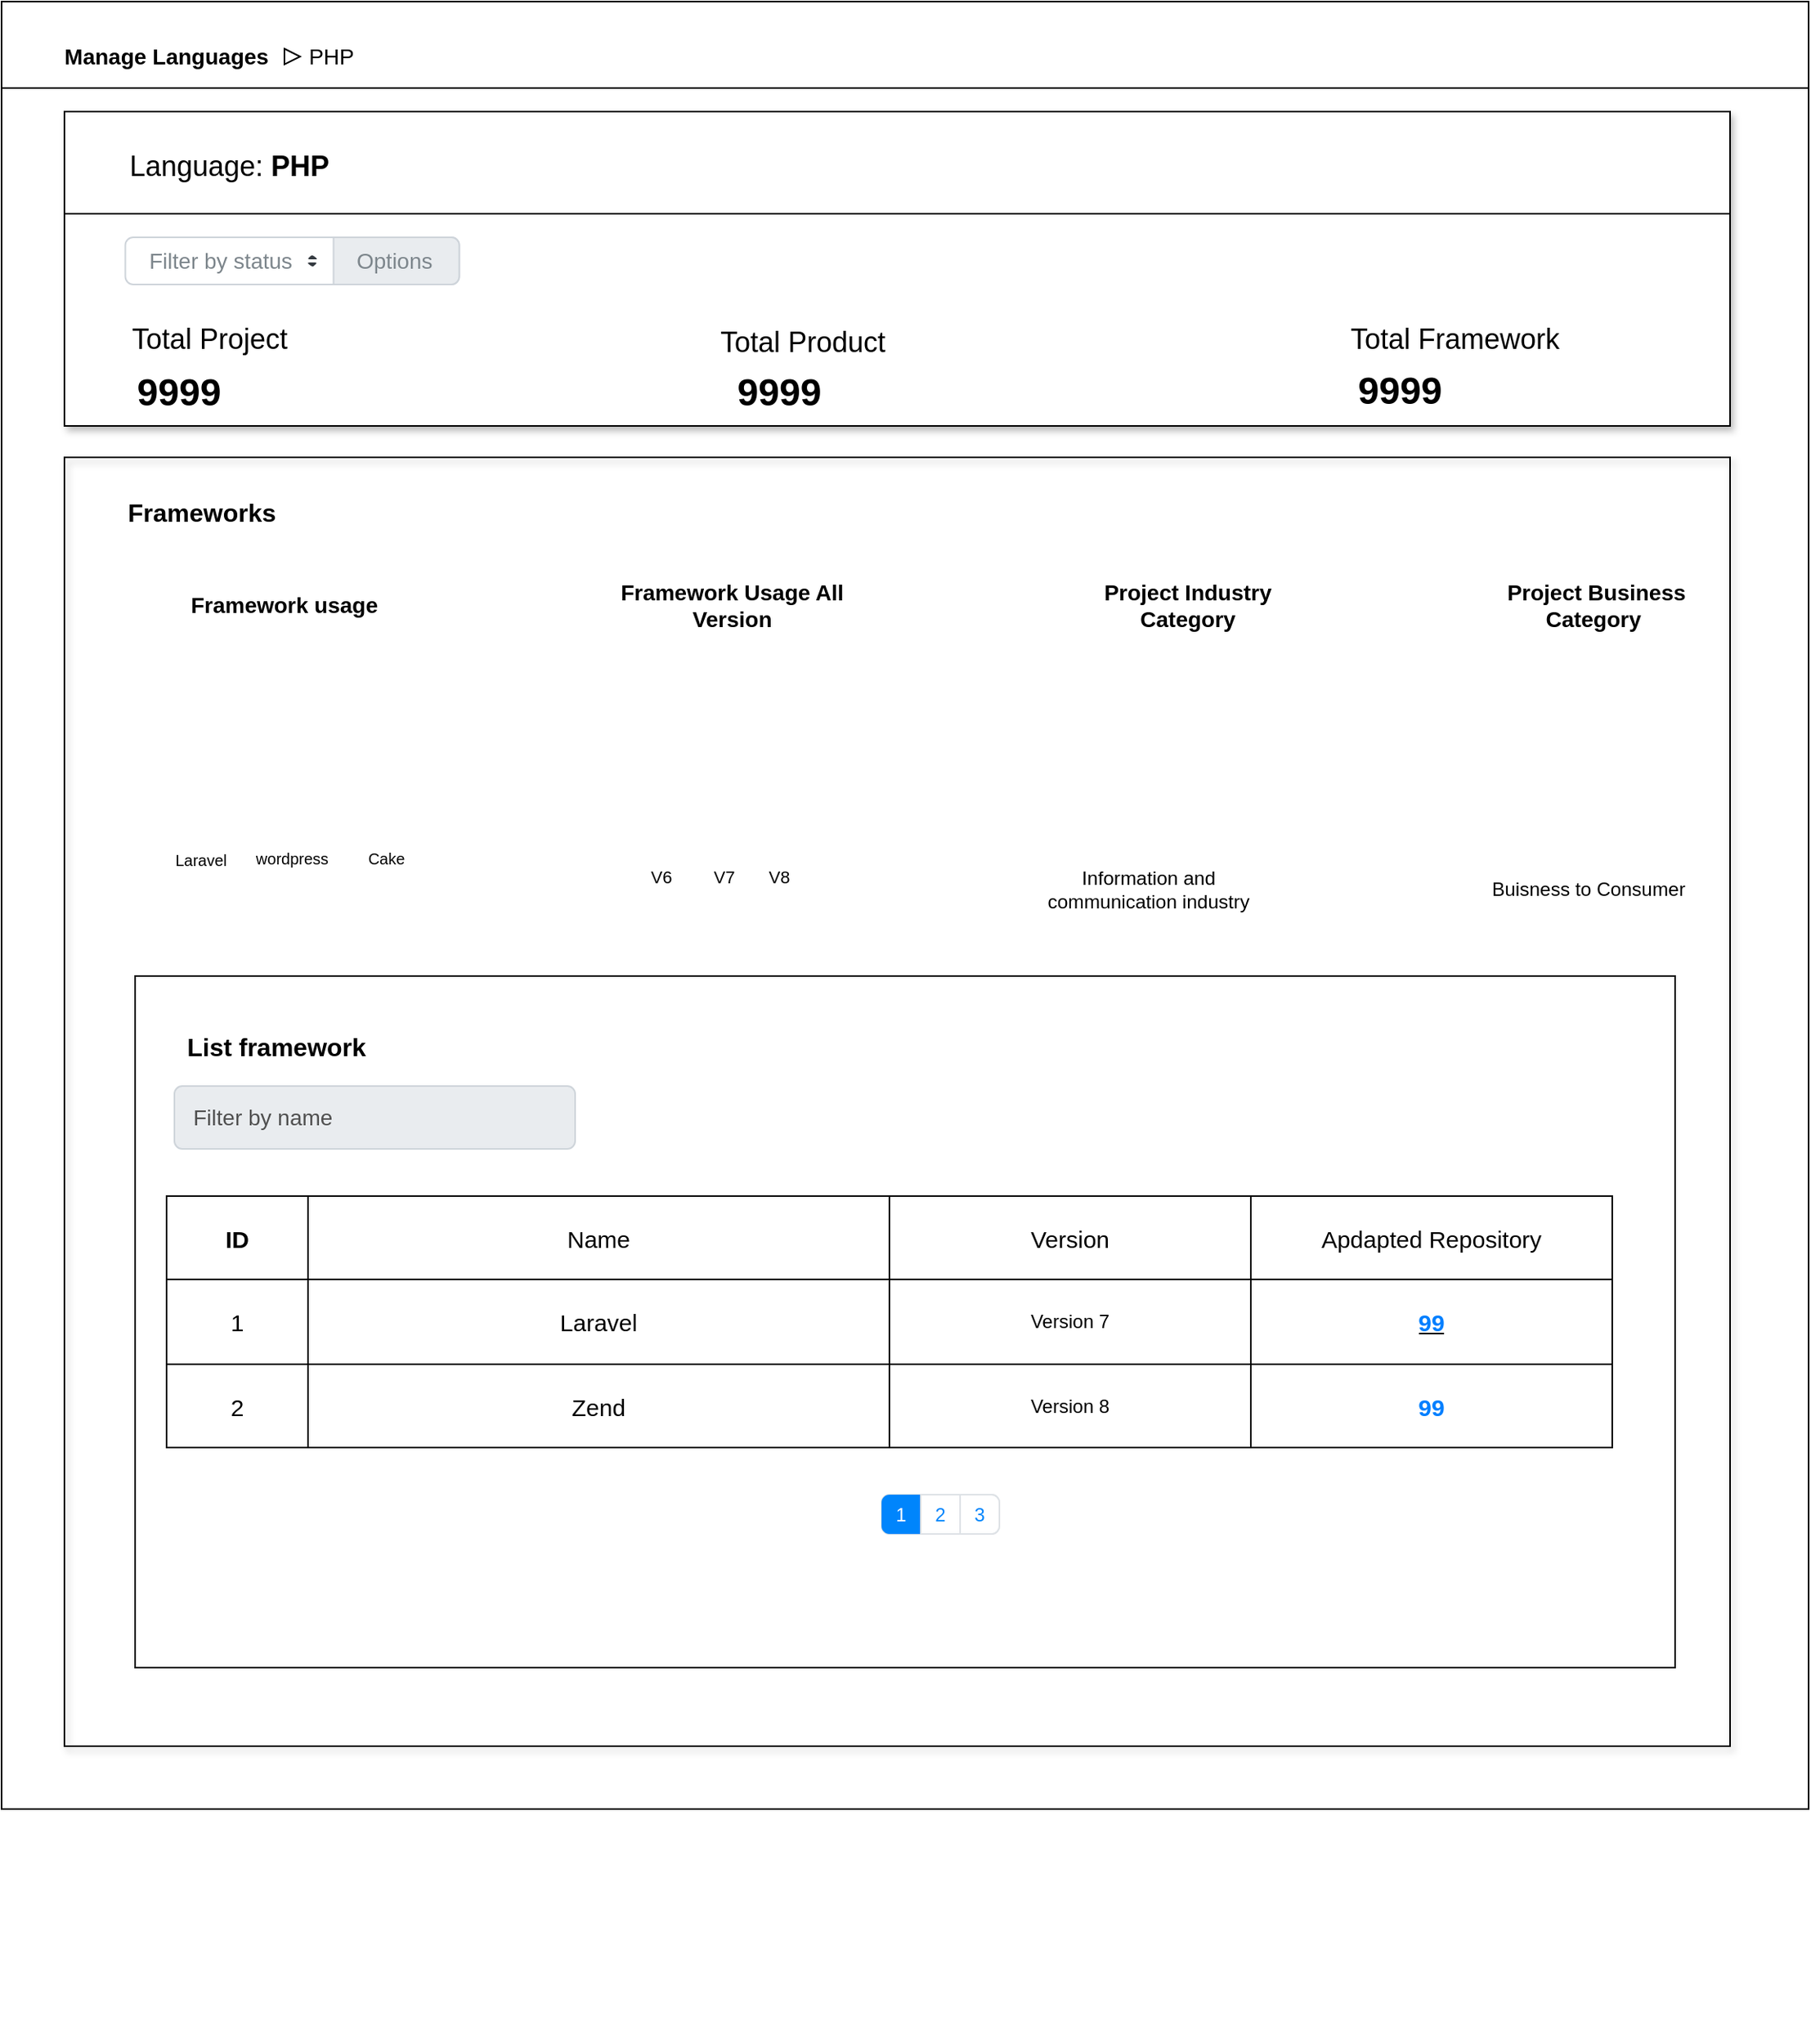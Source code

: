 <mxfile version="17.4.2" type="github">
  <diagram id="MsdERdWF8fqu_pF5vMwh" name="Page-1">
    <mxGraphModel dx="2454" dy="2101" grid="1" gridSize="10" guides="1" tooltips="1" connect="1" arrows="1" fold="1" page="1" pageScale="1" pageWidth="850" pageHeight="1100" math="0" shadow="0">
      <root>
        <mxCell id="0" />
        <mxCell id="1" parent="0" />
        <mxCell id="JQXj3KJYAm5jc1gMzuqt-1" value="" style="whiteSpace=wrap;html=1;aspect=fixed;" parent="1" vertex="1">
          <mxGeometry x="-200" y="-630" width="1150" height="1150" as="geometry" />
        </mxCell>
        <mxCell id="JQXj3KJYAm5jc1gMzuqt-7" value="" style="rounded=0;whiteSpace=wrap;html=1;glass=0;sketch=0;shadow=1;" parent="1" vertex="1">
          <mxGeometry x="-160" y="-560" width="1060" height="200" as="geometry" />
        </mxCell>
        <mxCell id="JQXj3KJYAm5jc1gMzuqt-11" value="" style="line;strokeWidth=1;html=1;perimeter=backbonePerimeter;points=[];outlineConnect=0;fontSize=20;" parent="1" vertex="1">
          <mxGeometry x="-160" y="-500" width="1060" height="10" as="geometry" />
        </mxCell>
        <mxCell id="JQXj3KJYAm5jc1gMzuqt-14" value="Language: &lt;b&gt;PHP&lt;/b&gt;" style="text;html=1;strokeColor=none;fillColor=none;align=center;verticalAlign=middle;whiteSpace=wrap;rounded=0;fontSize=18;" parent="1" vertex="1">
          <mxGeometry x="-175" y="-540" width="240" height="30" as="geometry" />
        </mxCell>
        <mxCell id="JQXj3KJYAm5jc1gMzuqt-16" value="Total Framework" style="text;html=1;strokeColor=none;fillColor=none;align=center;verticalAlign=middle;whiteSpace=wrap;rounded=0;fontSize=18;" parent="1" vertex="1">
          <mxGeometry x="640" y="-430" width="170" height="30" as="geometry" />
        </mxCell>
        <mxCell id="JQXj3KJYAm5jc1gMzuqt-17" value="&lt;h2&gt;&lt;font style=&quot;font-size: 24px&quot;&gt;9999&lt;/font&gt;&lt;/h2&gt;" style="text;html=1;strokeColor=none;fillColor=none;align=center;verticalAlign=middle;whiteSpace=wrap;rounded=0;fontSize=18;" parent="1" vertex="1">
          <mxGeometry x="-117.5" y="-395" width="60" height="25" as="geometry" />
        </mxCell>
        <mxCell id="JQXj3KJYAm5jc1gMzuqt-20" value="&lt;font style=&quot;font-size: 18px&quot;&gt;Total Product&lt;/font&gt;" style="text;html=1;strokeColor=none;fillColor=none;align=center;verticalAlign=middle;whiteSpace=wrap;rounded=0;fontSize=24;" parent="1" vertex="1">
          <mxGeometry x="195" y="-430" width="230" height="30" as="geometry" />
        </mxCell>
        <mxCell id="JQXj3KJYAm5jc1gMzuqt-21" value="&lt;b&gt;&lt;font style=&quot;font-size: 24px&quot;&gt;9999&lt;/font&gt;&lt;/b&gt;" style="text;html=1;strokeColor=none;fillColor=none;align=center;verticalAlign=middle;whiteSpace=wrap;rounded=0;fontSize=18;" parent="1" vertex="1">
          <mxGeometry x="660" y="-397.5" width="60" height="30" as="geometry" />
        </mxCell>
        <mxCell id="JQXj3KJYAm5jc1gMzuqt-30" value="" style="line;strokeWidth=1;html=1;fontSize=24;" parent="1" vertex="1">
          <mxGeometry x="-200" y="-580" width="1150" height="10" as="geometry" />
        </mxCell>
        <mxCell id="JQXj3KJYAm5jc1gMzuqt-31" value="&lt;b&gt;&lt;font style=&quot;font-size: 14px&quot;&gt;Manage Languages&lt;/font&gt;&lt;/b&gt;" style="text;html=1;strokeColor=none;fillColor=none;align=center;verticalAlign=middle;whiteSpace=wrap;rounded=0;fontSize=25;" parent="1" vertex="1">
          <mxGeometry x="-170" y="-610" width="150" height="20" as="geometry" />
        </mxCell>
        <mxCell id="JQXj3KJYAm5jc1gMzuqt-34" value="" style="triangle;whiteSpace=wrap;html=1;fontSize=14;strokeWidth=1;" parent="1" vertex="1">
          <mxGeometry x="-20" y="-600" width="10" height="10" as="geometry" />
        </mxCell>
        <mxCell id="JQXj3KJYAm5jc1gMzuqt-37" value="&lt;font style=&quot;font-size: 14px&quot;&gt;PHP&lt;/font&gt;" style="text;html=1;strokeColor=none;fillColor=none;align=center;verticalAlign=middle;whiteSpace=wrap;rounded=0;fontSize=14;" parent="1" vertex="1">
          <mxGeometry x="-20" y="-610" width="60" height="30" as="geometry" />
        </mxCell>
        <mxCell id="JQXj3KJYAm5jc1gMzuqt-46" value="&lt;b&gt;Framework usage&lt;/b&gt;" style="text;html=1;strokeColor=none;fillColor=none;align=center;verticalAlign=middle;whiteSpace=wrap;rounded=0;shadow=1;glass=0;dashed=0;sketch=0;fontFamily=Helvetica;fontSize=14;fontColor=default;" parent="1" vertex="1">
          <mxGeometry x="-95" y="-261" width="150" height="30" as="geometry" />
        </mxCell>
        <mxCell id="JQXj3KJYAm5jc1gMzuqt-47" value="&lt;font style=&quot;font-size: 10px&quot;&gt;Laravel&lt;/font&gt;" style="text;html=1;strokeColor=none;fillColor=none;align=center;verticalAlign=middle;whiteSpace=wrap;rounded=0;shadow=1;glass=0;dashed=0;sketch=0;fontFamily=Helvetica;fontSize=14;fontColor=default;" parent="1" vertex="1">
          <mxGeometry x="-117.5" y="-100" width="87.5" height="30" as="geometry" />
        </mxCell>
        <mxCell id="JQXj3KJYAm5jc1gMzuqt-48" value="wordpress" style="text;html=1;strokeColor=none;fillColor=none;align=center;verticalAlign=middle;whiteSpace=wrap;rounded=0;shadow=1;glass=0;dashed=0;sketch=0;fontFamily=Helvetica;fontSize=10;fontColor=default;" parent="1" vertex="1">
          <mxGeometry x="-45" y="-100" width="60" height="30" as="geometry" />
        </mxCell>
        <mxCell id="JQXj3KJYAm5jc1gMzuqt-49" value="Cake" style="text;html=1;strokeColor=none;fillColor=none;align=center;verticalAlign=middle;whiteSpace=wrap;rounded=0;shadow=1;glass=0;dashed=0;sketch=0;fontFamily=Helvetica;fontSize=10;fontColor=default;" parent="1" vertex="1">
          <mxGeometry x="15" y="-100" width="60" height="30" as="geometry" />
        </mxCell>
        <mxCell id="JQXj3KJYAm5jc1gMzuqt-53" style="edgeStyle=orthogonalEdgeStyle;rounded=0;orthogonalLoop=1;jettySize=auto;html=1;exitX=0.5;exitY=1;exitDx=0;exitDy=0;fontFamily=Helvetica;fontSize=10;fontColor=default;" parent="1" source="JQXj3KJYAm5jc1gMzuqt-1" target="JQXj3KJYAm5jc1gMzuqt-1" edge="1">
          <mxGeometry relative="1" as="geometry" />
        </mxCell>
        <mxCell id="JQXj3KJYAm5jc1gMzuqt-54" style="edgeStyle=orthogonalEdgeStyle;rounded=0;orthogonalLoop=1;jettySize=auto;html=1;exitX=0.5;exitY=1;exitDx=0;exitDy=0;fontFamily=Helvetica;fontSize=10;fontColor=default;" parent="1" edge="1">
          <mxGeometry relative="1" as="geometry">
            <mxPoint x="370" y="660" as="sourcePoint" />
            <mxPoint x="370" y="660" as="targetPoint" />
          </mxGeometry>
        </mxCell>
        <mxCell id="tPjCyTicIjMmgnpx2Ifn-11" style="edgeStyle=orthogonalEdgeStyle;rounded=0;orthogonalLoop=1;jettySize=auto;html=1;exitX=0.75;exitY=0;exitDx=0;exitDy=0;entryX=0.75;entryY=0;entryDx=0;entryDy=0;fontSize=18;" parent="1" edge="1">
          <mxGeometry relative="1" as="geometry">
            <mxPoint x="805" y="-500" as="sourcePoint" />
            <mxPoint x="805" y="-500" as="targetPoint" />
          </mxGeometry>
        </mxCell>
        <mxCell id="JQXj3KJYAm5jc1gMzuqt-178" value="&lt;font style=&quot;font-size: 16px&quot;&gt;&lt;b&gt;List framework&lt;/b&gt;&lt;/font&gt;" style="text;html=1;strokeColor=none;fillColor=none;align=center;verticalAlign=middle;whiteSpace=wrap;rounded=0;shadow=1;glass=0;dashed=0;labelBackgroundColor=none;labelBorderColor=none;sketch=0;fontFamily=Helvetica;fontSize=15;fontColor=default;" parent="1" vertex="1">
          <mxGeometry x="-100" y="20" width="150" height="30" as="geometry" />
        </mxCell>
        <mxCell id="JQXj3KJYAm5jc1gMzuqt-181" value="Filter by name" style="html=1;shadow=0;dashed=0;shape=mxgraph.bootstrap.rrect;rSize=5;strokeColor=#CED4DA;strokeWidth=1;fillColor=#E9ECEF;fontColor=#505050;whiteSpace=wrap;align=left;verticalAlign=middle;spacingLeft=10;fontSize=14;rounded=0;glass=0;labelBackgroundColor=none;labelBorderColor=none;sketch=0;fontFamily=Helvetica;" parent="1" vertex="1">
          <mxGeometry x="-90" y="60" width="255" height="40" as="geometry" />
        </mxCell>
        <mxCell id="JQXj3KJYAm5jc1gMzuqt-182" value="&lt;b&gt;Frameworks&lt;/b&gt;" style="text;html=1;strokeColor=none;fillColor=none;align=center;verticalAlign=middle;whiteSpace=wrap;rounded=0;shadow=1;glass=0;dashed=0;labelBackgroundColor=none;labelBorderColor=none;sketch=0;fontFamily=Helvetica;fontSize=16;fontColor=default;" parent="1" vertex="1">
          <mxGeometry x="-145" y="-320" width="145" height="30" as="geometry" />
        </mxCell>
        <mxCell id="tPjCyTicIjMmgnpx2Ifn-2" value="&lt;font style=&quot;font-size: 18px&quot;&gt;Total Project&lt;/font&gt;" style="text;html=1;strokeColor=none;fillColor=none;align=center;verticalAlign=middle;whiteSpace=wrap;rounded=0;" parent="1" vertex="1">
          <mxGeometry x="-130" y="-430" width="125" height="30" as="geometry" />
        </mxCell>
        <mxCell id="tPjCyTicIjMmgnpx2Ifn-5" value="&lt;h2&gt;&lt;font style=&quot;font-size: 24px&quot;&gt;9999&lt;/font&gt;&lt;/h2&gt;" style="text;html=1;strokeColor=none;fillColor=none;align=center;verticalAlign=middle;whiteSpace=wrap;rounded=0;fontSize=18;" parent="1" vertex="1">
          <mxGeometry x="265" y="-395" width="60" height="25" as="geometry" />
        </mxCell>
        <mxCell id="tPjCyTicIjMmgnpx2Ifn-12" value="Filter by status" style="html=1;shadow=0;dashed=0;shape=mxgraph.bootstrap.rrect;rSize=5;strokeColor=#CED4DA;html=1;whiteSpace=wrap;fillColor=#FFFFFF;fontColor=#7D868C;align=left;spacing=15;fontSize=14;rounded=1;" parent="1" vertex="1">
          <mxGeometry x="-121.25" y="-480" width="212.5" height="30" as="geometry" />
        </mxCell>
        <mxCell id="tPjCyTicIjMmgnpx2Ifn-13" value="" style="shape=triangle;direction=south;fillColor=#343A40;strokeColor=none;perimeter=none;rounded=1;fontSize=18;" parent="tPjCyTicIjMmgnpx2Ifn-12" vertex="1">
          <mxGeometry x="1" y="0.5" width="7" height="3" relative="1" as="geometry">
            <mxPoint x="-97" y="1" as="offset" />
          </mxGeometry>
        </mxCell>
        <mxCell id="tPjCyTicIjMmgnpx2Ifn-14" value="" style="shape=triangle;direction=north;fillColor=#343A40;strokeColor=none;perimeter=none;rounded=1;fontSize=18;" parent="tPjCyTicIjMmgnpx2Ifn-12" vertex="1">
          <mxGeometry x="1" y="0.5" width="7" height="3" relative="1" as="geometry">
            <mxPoint x="-97" y="-4" as="offset" />
          </mxGeometry>
        </mxCell>
        <mxCell id="tPjCyTicIjMmgnpx2Ifn-15" value="Options" style="html=1;shadow=0;dashed=0;shape=mxgraph.bootstrap.rightButton;strokeColor=#CED4DA;gradientColor=inherit;fontColor=inherit;fillColor=#E9ECEF;rSize=5;perimeter=none;whiteSpace=wrap;resizeHeight=1;fontSize=14;align=left;spacing=15;rounded=1;" parent="tPjCyTicIjMmgnpx2Ifn-12" vertex="1">
          <mxGeometry x="1" width="80" height="30" relative="1" as="geometry">
            <mxPoint x="-80" as="offset" />
          </mxGeometry>
        </mxCell>
        <mxCell id="tPjCyTicIjMmgnpx2Ifn-26" value="" style="shape=image;html=1;verticalAlign=top;verticalLabelPosition=bottom;labelBackgroundColor=#ffffff;imageAspect=0;aspect=fixed;image=https://cdn0.iconfinder.com/data/icons/20-flat-icons/128/pie-chart.png;rounded=1;fontSize=18;" parent="1" vertex="1">
          <mxGeometry x="-80" y="-220" width="120" height="120" as="geometry" />
        </mxCell>
        <mxCell id="sIGfKdNL2HrPNhz_WMe2-2" value="" style="html=1;shadow=0;dashed=0;shape=mxgraph.bootstrap.rrect;rSize=5;strokeColor=#DEE2E6;html=1;whiteSpace=wrap;fillColor=#ffffff;fontColor=#0085FC;" vertex="1" parent="1">
          <mxGeometry x="360" y="320" width="75" height="25" as="geometry" />
        </mxCell>
        <mxCell id="sIGfKdNL2HrPNhz_WMe2-3" value="1" style="strokeColor=inherit;fillColor=inherit;gradientColor=inherit;html=1;shadow=0;dashed=0;shape=mxgraph.bootstrap.leftButton;rSize=5;perimeter=none;whiteSpace=wrap;resizeHeight=1;fillColor=#0085FC;strokeColor=none;fontColor=#ffffff;fontSize=12;" vertex="1" parent="sIGfKdNL2HrPNhz_WMe2-2">
          <mxGeometry width="25" height="25" relative="1" as="geometry" />
        </mxCell>
        <mxCell id="sIGfKdNL2HrPNhz_WMe2-4" value="2" style="strokeColor=inherit;fillColor=inherit;gradientColor=inherit;fontColor=inherit;html=1;shadow=0;dashed=0;perimeter=none;whiteSpace=wrap;resizeHeight=1;fontSize=12;" vertex="1" parent="sIGfKdNL2HrPNhz_WMe2-2">
          <mxGeometry width="25" height="25" relative="1" as="geometry">
            <mxPoint x="25" as="offset" />
          </mxGeometry>
        </mxCell>
        <mxCell id="sIGfKdNL2HrPNhz_WMe2-5" value="3" style="strokeColor=inherit;fillColor=inherit;gradientColor=inherit;fontColor=inherit;html=1;shadow=0;dashed=0;shape=mxgraph.bootstrap.rightButton;rSize=5;perimeter=none;whiteSpace=wrap;resizeHeight=1;fontSize=12;" vertex="1" parent="sIGfKdNL2HrPNhz_WMe2-2">
          <mxGeometry x="1" width="25" height="25" relative="1" as="geometry">
            <mxPoint x="-25" as="offset" />
          </mxGeometry>
        </mxCell>
        <mxCell id="sIGfKdNL2HrPNhz_WMe2-75" value="" style="shape=table;startSize=0;container=1;collapsible=0;childLayout=tableLayout;sketch=0;fillColor=none;" vertex="1" parent="1">
          <mxGeometry x="-95" y="130" width="920" height="160" as="geometry" />
        </mxCell>
        <mxCell id="sIGfKdNL2HrPNhz_WMe2-76" value="" style="shape=tableRow;horizontal=0;startSize=0;swimlaneHead=0;swimlaneBody=0;top=0;left=0;bottom=0;right=0;collapsible=0;dropTarget=0;fillColor=none;points=[[0,0.5],[1,0.5]];portConstraint=eastwest;sketch=0;" vertex="1" parent="sIGfKdNL2HrPNhz_WMe2-75">
          <mxGeometry width="920" height="53" as="geometry" />
        </mxCell>
        <mxCell id="sIGfKdNL2HrPNhz_WMe2-77" value="&lt;b&gt;&lt;font style=&quot;font-size: 15px&quot;&gt;ID&lt;/font&gt;&lt;/b&gt;" style="shape=partialRectangle;html=1;whiteSpace=wrap;connectable=0;overflow=hidden;fillColor=none;top=0;left=0;bottom=0;right=0;pointerEvents=1;sketch=0;" vertex="1" parent="sIGfKdNL2HrPNhz_WMe2-76">
          <mxGeometry width="90" height="53" as="geometry">
            <mxRectangle width="90" height="53" as="alternateBounds" />
          </mxGeometry>
        </mxCell>
        <mxCell id="sIGfKdNL2HrPNhz_WMe2-78" value="&lt;font style=&quot;font-size: 15px&quot;&gt;Name&lt;/font&gt;" style="shape=partialRectangle;html=1;whiteSpace=wrap;connectable=0;overflow=hidden;fillColor=none;top=0;left=0;bottom=0;right=0;pointerEvents=1;sketch=0;" vertex="1" parent="sIGfKdNL2HrPNhz_WMe2-76">
          <mxGeometry x="90" width="370" height="53" as="geometry">
            <mxRectangle width="370" height="53" as="alternateBounds" />
          </mxGeometry>
        </mxCell>
        <mxCell id="sIGfKdNL2HrPNhz_WMe2-79" value="&lt;font style=&quot;font-size: 15px&quot;&gt;Version&lt;/font&gt;" style="shape=partialRectangle;html=1;whiteSpace=wrap;connectable=0;overflow=hidden;fillColor=none;top=0;left=0;bottom=0;right=0;pointerEvents=1;sketch=0;" vertex="1" parent="sIGfKdNL2HrPNhz_WMe2-76">
          <mxGeometry x="460" width="230" height="53" as="geometry">
            <mxRectangle width="230" height="53" as="alternateBounds" />
          </mxGeometry>
        </mxCell>
        <mxCell id="sIGfKdNL2HrPNhz_WMe2-80" value="&lt;font style=&quot;font-size: 15px&quot;&gt;Apdapted Repository&lt;/font&gt;" style="shape=partialRectangle;html=1;whiteSpace=wrap;connectable=0;overflow=hidden;fillColor=none;top=0;left=0;bottom=0;right=0;pointerEvents=1;sketch=0;" vertex="1" parent="sIGfKdNL2HrPNhz_WMe2-76">
          <mxGeometry x="690" width="230" height="53" as="geometry">
            <mxRectangle width="230" height="53" as="alternateBounds" />
          </mxGeometry>
        </mxCell>
        <mxCell id="sIGfKdNL2HrPNhz_WMe2-81" value="" style="shape=tableRow;horizontal=0;startSize=0;swimlaneHead=0;swimlaneBody=0;top=0;left=0;bottom=0;right=0;collapsible=0;dropTarget=0;fillColor=none;points=[[0,0.5],[1,0.5]];portConstraint=eastwest;sketch=0;" vertex="1" parent="sIGfKdNL2HrPNhz_WMe2-75">
          <mxGeometry y="53" width="920" height="54" as="geometry" />
        </mxCell>
        <mxCell id="sIGfKdNL2HrPNhz_WMe2-82" value="&lt;font style=&quot;font-size: 15px&quot;&gt;1&lt;/font&gt;" style="shape=partialRectangle;html=1;whiteSpace=wrap;connectable=0;overflow=hidden;fillColor=none;top=0;left=0;bottom=0;right=0;pointerEvents=1;sketch=0;" vertex="1" parent="sIGfKdNL2HrPNhz_WMe2-81">
          <mxGeometry width="90" height="54" as="geometry">
            <mxRectangle width="90" height="54" as="alternateBounds" />
          </mxGeometry>
        </mxCell>
        <mxCell id="sIGfKdNL2HrPNhz_WMe2-83" value="&lt;font style=&quot;font-size: 15px&quot;&gt;Laravel&lt;/font&gt;" style="shape=partialRectangle;html=1;whiteSpace=wrap;connectable=0;overflow=hidden;fillColor=none;top=0;left=0;bottom=0;right=0;pointerEvents=1;sketch=0;" vertex="1" parent="sIGfKdNL2HrPNhz_WMe2-81">
          <mxGeometry x="90" width="370" height="54" as="geometry">
            <mxRectangle width="370" height="54" as="alternateBounds" />
          </mxGeometry>
        </mxCell>
        <mxCell id="sIGfKdNL2HrPNhz_WMe2-84" value="Version 7" style="shape=partialRectangle;html=1;whiteSpace=wrap;connectable=0;overflow=hidden;fillColor=none;top=0;left=0;bottom=0;right=0;pointerEvents=1;sketch=0;" vertex="1" parent="sIGfKdNL2HrPNhz_WMe2-81">
          <mxGeometry x="460" width="230" height="54" as="geometry">
            <mxRectangle width="230" height="54" as="alternateBounds" />
          </mxGeometry>
        </mxCell>
        <mxCell id="sIGfKdNL2HrPNhz_WMe2-85" value="&lt;b&gt;&lt;u style=&quot;background-color: rgb(255 , 255 , 255)&quot;&gt;&lt;font color=&quot;#007fff&quot; style=&quot;font-size: 15px&quot;&gt;99&lt;/font&gt;&lt;/u&gt;&lt;/b&gt;" style="shape=partialRectangle;html=1;whiteSpace=wrap;connectable=0;overflow=hidden;fillColor=none;top=0;left=0;bottom=0;right=0;pointerEvents=1;sketch=0;" vertex="1" parent="sIGfKdNL2HrPNhz_WMe2-81">
          <mxGeometry x="690" width="230" height="54" as="geometry">
            <mxRectangle width="230" height="54" as="alternateBounds" />
          </mxGeometry>
        </mxCell>
        <mxCell id="sIGfKdNL2HrPNhz_WMe2-86" value="" style="shape=tableRow;horizontal=0;startSize=0;swimlaneHead=0;swimlaneBody=0;top=0;left=0;bottom=0;right=0;collapsible=0;dropTarget=0;fillColor=none;points=[[0,0.5],[1,0.5]];portConstraint=eastwest;sketch=0;" vertex="1" parent="sIGfKdNL2HrPNhz_WMe2-75">
          <mxGeometry y="107" width="920" height="53" as="geometry" />
        </mxCell>
        <mxCell id="sIGfKdNL2HrPNhz_WMe2-87" value="&lt;font style=&quot;font-size: 15px&quot;&gt;2&lt;/font&gt;" style="shape=partialRectangle;html=1;whiteSpace=wrap;connectable=0;overflow=hidden;fillColor=none;top=0;left=0;bottom=0;right=0;pointerEvents=1;sketch=0;" vertex="1" parent="sIGfKdNL2HrPNhz_WMe2-86">
          <mxGeometry width="90" height="53" as="geometry">
            <mxRectangle width="90" height="53" as="alternateBounds" />
          </mxGeometry>
        </mxCell>
        <mxCell id="sIGfKdNL2HrPNhz_WMe2-88" value="&lt;font style=&quot;font-size: 15px&quot;&gt;Zend&lt;/font&gt;" style="shape=partialRectangle;html=1;whiteSpace=wrap;connectable=0;overflow=hidden;fillColor=none;top=0;left=0;bottom=0;right=0;pointerEvents=1;sketch=0;" vertex="1" parent="sIGfKdNL2HrPNhz_WMe2-86">
          <mxGeometry x="90" width="370" height="53" as="geometry">
            <mxRectangle width="370" height="53" as="alternateBounds" />
          </mxGeometry>
        </mxCell>
        <mxCell id="sIGfKdNL2HrPNhz_WMe2-89" value="&lt;span&gt;Version 8&lt;/span&gt;" style="shape=partialRectangle;html=1;whiteSpace=wrap;connectable=0;overflow=hidden;fillColor=none;top=0;left=0;bottom=0;right=0;pointerEvents=1;sketch=0;" vertex="1" parent="sIGfKdNL2HrPNhz_WMe2-86">
          <mxGeometry x="460" width="230" height="53" as="geometry">
            <mxRectangle width="230" height="53" as="alternateBounds" />
          </mxGeometry>
        </mxCell>
        <mxCell id="sIGfKdNL2HrPNhz_WMe2-90" value="&lt;b&gt;&lt;font color=&quot;#007fff&quot; style=&quot;font-size: 15px&quot;&gt;99&lt;/font&gt;&lt;/b&gt;" style="shape=partialRectangle;html=1;whiteSpace=wrap;connectable=0;overflow=hidden;fillColor=none;top=0;left=0;bottom=0;right=0;pointerEvents=1;sketch=0;" vertex="1" parent="sIGfKdNL2HrPNhz_WMe2-86">
          <mxGeometry x="690" width="230" height="53" as="geometry">
            <mxRectangle width="230" height="53" as="alternateBounds" />
          </mxGeometry>
        </mxCell>
        <mxCell id="sIGfKdNL2HrPNhz_WMe2-93" value="" style="shape=image;html=1;verticalAlign=top;verticalLabelPosition=bottom;labelBackgroundColor=#ffffff;imageAspect=0;aspect=fixed;image=https://cdn0.iconfinder.com/data/icons/20-flat-icons/128/pie-chart.png;rounded=1;fontSize=18;" vertex="1" parent="1">
          <mxGeometry x="205" y="-210" width="120" height="120" as="geometry" />
        </mxCell>
        <mxCell id="sIGfKdNL2HrPNhz_WMe2-94" value="" style="shape=image;html=1;verticalAlign=top;verticalLabelPosition=bottom;labelBackgroundColor=#ffffff;imageAspect=0;aspect=fixed;image=https://cdn0.iconfinder.com/data/icons/20-flat-icons/128/pie-chart.png;rounded=1;fontSize=18;" vertex="1" parent="1">
          <mxGeometry x="480" y="-210" width="120" height="120" as="geometry" />
        </mxCell>
        <mxCell id="sIGfKdNL2HrPNhz_WMe2-95" value="" style="shape=image;html=1;verticalAlign=top;verticalLabelPosition=bottom;labelBackgroundColor=#ffffff;imageAspect=0;aspect=fixed;image=https://cdn0.iconfinder.com/data/icons/20-flat-icons/128/pie-chart.png;rounded=1;fontSize=18;" vertex="1" parent="1">
          <mxGeometry x="750" y="-210" width="120" height="120" as="geometry" />
        </mxCell>
        <mxCell id="sIGfKdNL2HrPNhz_WMe2-98" value="" style="shape=image;html=1;verticalAlign=top;verticalLabelPosition=bottom;labelBackgroundColor=#ffffff;imageAspect=0;aspect=fixed;image=https://cdn2.iconfinder.com/data/icons/font-awesome/1792/sort-128.png;sketch=0;fontSize=15;fontColor=#007FFF;fillColor=none;" vertex="1" parent="1">
          <mxGeometry x="780" y="150" width="20" height="20" as="geometry" />
        </mxCell>
        <mxCell id="sIGfKdNL2HrPNhz_WMe2-100" value="&lt;b&gt;Framework Usage All Version&lt;/b&gt;" style="text;html=1;strokeColor=none;fillColor=none;align=center;verticalAlign=middle;whiteSpace=wrap;rounded=0;shadow=1;glass=0;dashed=0;sketch=0;fontFamily=Helvetica;fontSize=14;fontColor=default;" vertex="1" parent="1">
          <mxGeometry x="190" y="-261" width="150" height="30" as="geometry" />
        </mxCell>
        <mxCell id="sIGfKdNL2HrPNhz_WMe2-101" value="&lt;b&gt;Project Industry Category&lt;/b&gt;" style="text;html=1;strokeColor=none;fillColor=none;align=center;verticalAlign=middle;whiteSpace=wrap;rounded=0;shadow=1;glass=0;dashed=0;sketch=0;fontFamily=Helvetica;fontSize=14;fontColor=default;" vertex="1" parent="1">
          <mxGeometry x="480" y="-261" width="150" height="30" as="geometry" />
        </mxCell>
        <mxCell id="sIGfKdNL2HrPNhz_WMe2-102" value="&lt;b&gt;Project Business Category&amp;nbsp;&lt;/b&gt;" style="text;html=1;strokeColor=none;fillColor=none;align=center;verticalAlign=middle;whiteSpace=wrap;rounded=0;shadow=1;glass=0;dashed=0;sketch=0;fontFamily=Helvetica;fontSize=14;fontColor=default;" vertex="1" parent="1">
          <mxGeometry x="740" y="-261" width="150" height="30" as="geometry" />
        </mxCell>
        <mxCell id="sIGfKdNL2HrPNhz_WMe2-103" value="&lt;font color=&quot;#000000&quot; size=&quot;1&quot;&gt;&lt;span style=&quot;font-size: 11px&quot;&gt;V6&lt;/span&gt;&lt;/font&gt;" style="text;html=1;strokeColor=none;fillColor=none;align=center;verticalAlign=middle;whiteSpace=wrap;rounded=0;labelBackgroundColor=#FFFFFF;sketch=0;fontSize=15;fontColor=#007FFF;" vertex="1" parent="1">
          <mxGeometry x="190" y="-90" width="60" height="30" as="geometry" />
        </mxCell>
        <mxCell id="sIGfKdNL2HrPNhz_WMe2-105" value="&lt;font style=&quot;font-size: 11px&quot; color=&quot;#000000&quot;&gt;V8&lt;/font&gt;" style="text;html=1;strokeColor=none;fillColor=none;align=center;verticalAlign=middle;whiteSpace=wrap;rounded=0;labelBackgroundColor=#FFFFFF;sketch=0;fontSize=15;fontColor=#007FFF;" vertex="1" parent="1">
          <mxGeometry x="265" y="-90" width="60" height="30" as="geometry" />
        </mxCell>
        <mxCell id="sIGfKdNL2HrPNhz_WMe2-107" style="edgeStyle=orthogonalEdgeStyle;rounded=0;orthogonalLoop=1;jettySize=auto;html=1;exitX=0.5;exitY=1;exitDx=0;exitDy=0;fontSize=11;fontColor=#000000;" edge="1" parent="1" source="sIGfKdNL2HrPNhz_WMe2-105" target="sIGfKdNL2HrPNhz_WMe2-105">
          <mxGeometry relative="1" as="geometry" />
        </mxCell>
        <mxCell id="sIGfKdNL2HrPNhz_WMe2-108" value="&lt;font color=&quot;#000000&quot;&gt;&lt;span style=&quot;font-size: 11px&quot;&gt;V7&lt;/span&gt;&lt;/font&gt;" style="text;html=1;strokeColor=none;fillColor=none;align=center;verticalAlign=middle;whiteSpace=wrap;rounded=0;labelBackgroundColor=#FFFFFF;sketch=0;fontSize=15;fontColor=#007FFF;" vertex="1" parent="1">
          <mxGeometry x="230" y="-90" width="60" height="30" as="geometry" />
        </mxCell>
        <mxCell id="sIGfKdNL2HrPNhz_WMe2-110" value="&lt;span style=&quot;font-size: 12.24px ; text-align: left ; background-color: rgb(255 , 255 , 255)&quot;&gt;Buisness to Consumer&lt;/span&gt;" style="text;html=1;strokeColor=none;fillColor=none;align=center;verticalAlign=middle;whiteSpace=wrap;rounded=0;labelBackgroundColor=#FFFFFF;sketch=0;fontSize=11;fontColor=#000000;" vertex="1" parent="1">
          <mxGeometry x="740" y="-80" width="140" height="30" as="geometry" />
        </mxCell>
        <mxCell id="sIGfKdNL2HrPNhz_WMe2-111" style="edgeStyle=orthogonalEdgeStyle;rounded=0;orthogonalLoop=1;jettySize=auto;html=1;exitX=0.5;exitY=1;exitDx=0;exitDy=0;fontFamily=Helvetica;fontSize=11;fontColor=#000000;" edge="1" parent="1" source="sIGfKdNL2HrPNhz_WMe2-110" target="sIGfKdNL2HrPNhz_WMe2-110">
          <mxGeometry relative="1" as="geometry" />
        </mxCell>
        <mxCell id="sIGfKdNL2HrPNhz_WMe2-112" value="&lt;span style=&quot;font-size: 12.24px ; text-align: left ; background-color: rgb(255 , 255 , 255)&quot;&gt;Information and communication industry&lt;/span&gt;" style="text;html=1;strokeColor=none;fillColor=none;align=center;verticalAlign=middle;whiteSpace=wrap;rounded=0;labelBackgroundColor=#FFFFFF;sketch=0;fontSize=11;fontColor=#000000;" vertex="1" parent="1">
          <mxGeometry x="460" y="-80" width="140" height="30" as="geometry" />
        </mxCell>
        <mxCell id="sIGfKdNL2HrPNhz_WMe2-113" value="" style="rounded=0;whiteSpace=wrap;html=1;labelBackgroundColor=#FFFFFF;sketch=0;fontFamily=Helvetica;fontSize=11;fontColor=#000000;fillColor=none;" vertex="1" parent="1">
          <mxGeometry x="-115" y="-10" width="980" height="440" as="geometry" />
        </mxCell>
        <mxCell id="sIGfKdNL2HrPNhz_WMe2-114" value="" style="rounded=0;whiteSpace=wrap;html=1;labelBackgroundColor=#FFFFFF;sketch=0;fontFamily=Helvetica;fontSize=11;fontColor=#000000;fillColor=none;shadow=1;" vertex="1" parent="1">
          <mxGeometry x="-160" y="-340" width="1060" height="820" as="geometry" />
        </mxCell>
      </root>
    </mxGraphModel>
  </diagram>
</mxfile>

